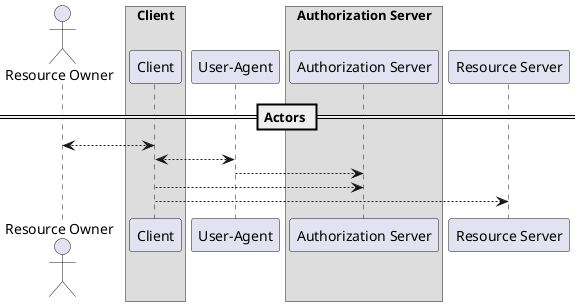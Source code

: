 @startuml

== Actors ==

actor "Resource Owner"

box Client
  participant Client
'  participant "Redirection endpoint"
endbox
participant "User-Agent"

box "Authorization Server"
  participant "Authorization Server"
endbox

participant "Resource Server"

Client <--> "Resource Owner"
Client <--> "User-Agent"
"User-Agent" --> "Authorization Server"
Client --> "Authorization Server"
Client --> "Resource Server"

@enduml
